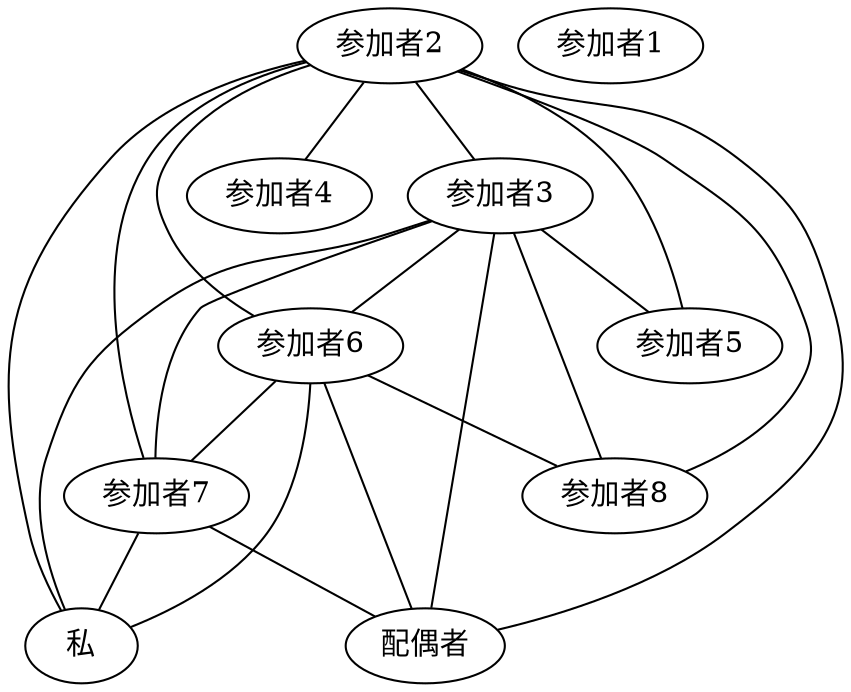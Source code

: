 graph {
	"私"
	"配偶者"
	"参加者1"
	"参加者2"
	"参加者3"
	"参加者4"
	"参加者5"
	"参加者6"
	"参加者7"
	"参加者8"
	"参加者2" -- "参加者3"
	"参加者2" -- "参加者4"
	"参加者2" -- "参加者5"
	"参加者2" -- "参加者6"
	"参加者2" -- "参加者7"
	"参加者2" -- "参加者8"
	"参加者2" -- "私"
	"参加者2" -- "配偶者"
	"参加者3" -- "参加者5"
	"参加者3" -- "参加者6"
	"参加者3" -- "参加者7"
	"参加者3" -- "参加者8"
	"参加者3" -- "私"
	"参加者3" -- "配偶者"
	"参加者6" -- "参加者7"
	"参加者6" -- "参加者8"
	"参加者6" -- "私"
	"参加者6" -- "配偶者"
	"参加者7" -- "私"
	"参加者7" -- "配偶者"
}

